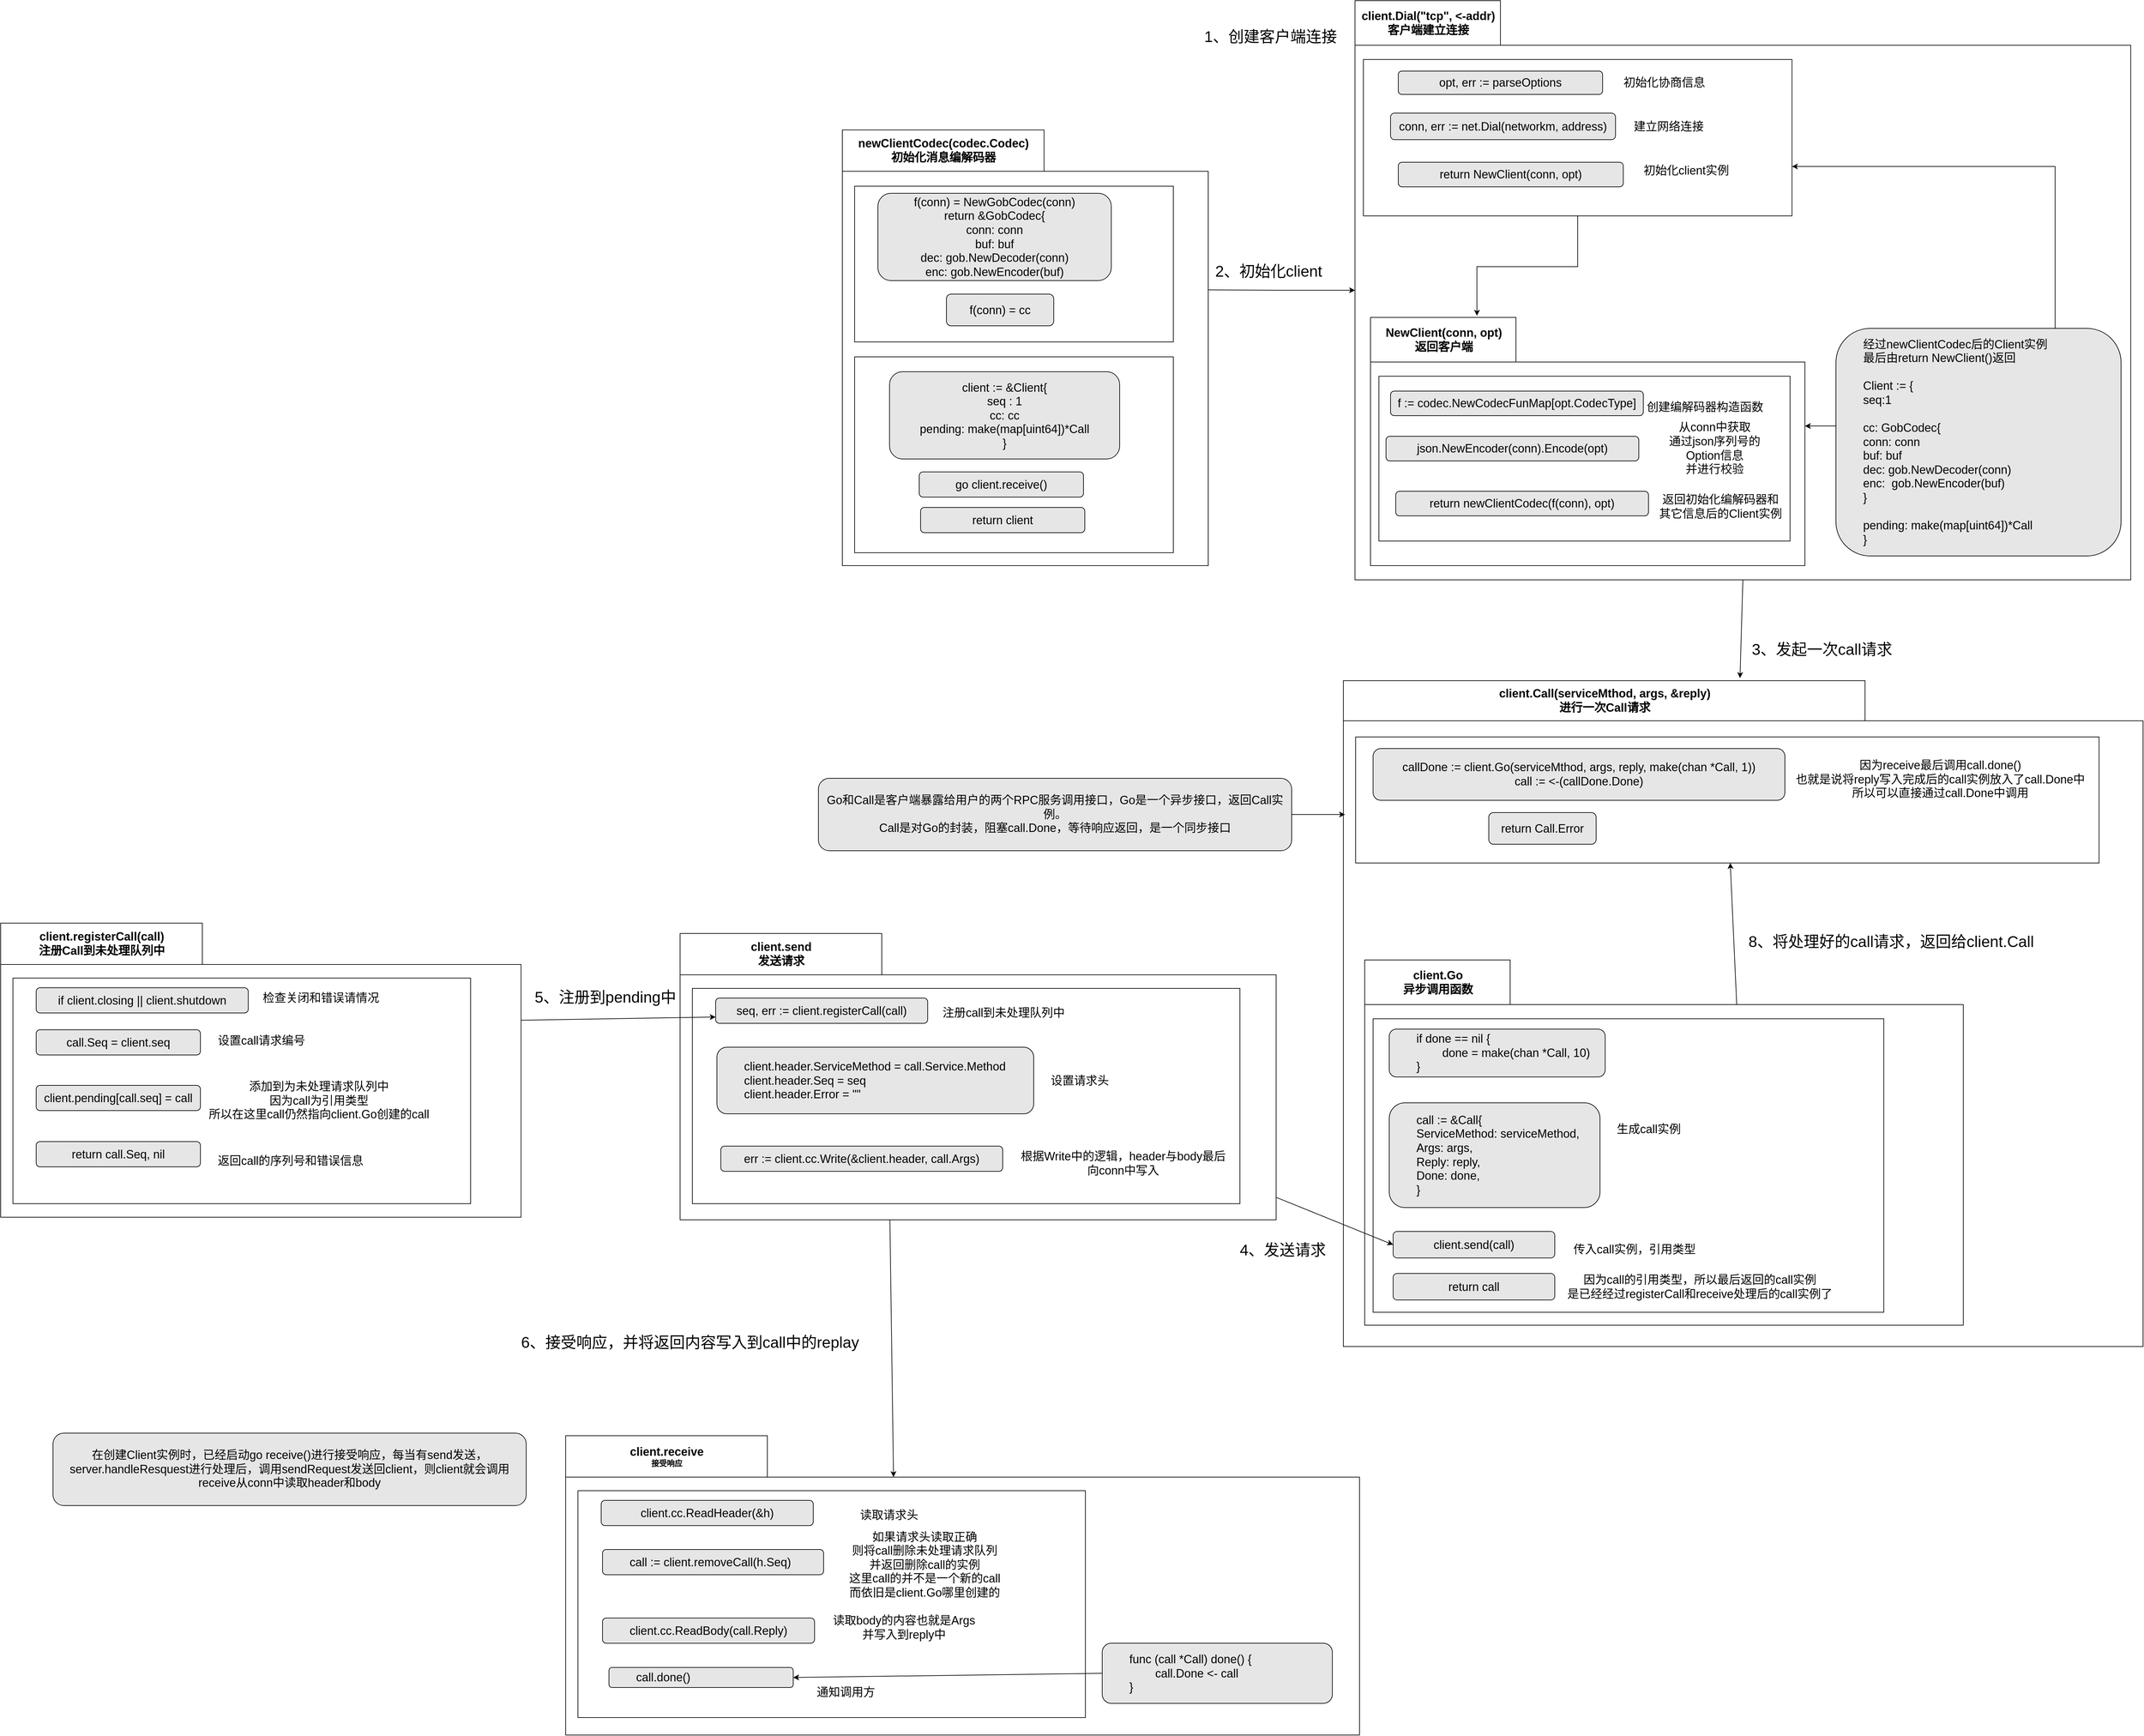 <mxfile version="18.0.4" type="device"><diagram id="Nl182oHf97EiaET7qgCz" name="第 1 页"><mxGraphModel dx="5358" dy="1573" grid="0" gridSize="10" guides="1" tooltips="1" connect="1" arrows="1" fold="1" page="1" pageScale="1" pageWidth="2336" pageHeight="1654" math="0" shadow="0"><root><mxCell id="0"/><mxCell id="1" parent="0"/><mxCell id="tK0006F2FM5KwlLDlSLb-46" style="edgeStyle=orthogonalEdgeStyle;rounded=0;orthogonalLoop=1;jettySize=auto;html=1;entryX=1;entryY=0.367;entryDx=0;entryDy=0;entryPerimeter=0;fontSize=18;startArrow=classic;startFill=1;endArrow=none;endFill=0;" parent="1" source="tK0006F2FM5KwlLDlSLb-3" target="tK0006F2FM5KwlLDlSLb-26" edge="1"><mxGeometry relative="1" as="geometry"/></mxCell><mxCell id="tK0006F2FM5KwlLDlSLb-3" value="&lt;font style=&quot;&quot;&gt;&lt;font style=&quot;font-size: 18px;&quot;&gt;client.Dial(&quot;tcp&quot;, &amp;lt;-addr)&lt;br&gt;客户端建立连接&lt;/font&gt;&lt;br&gt;&lt;/font&gt;" style="shape=folder;fontStyle=1;tabWidth=225;tabHeight=69;tabPosition=left;html=1;boundedLbl=1;labelInHeader=1;container=1;collapsible=0;recursiveResize=0;" parent="1" vertex="1"><mxGeometry x="315" y="147" width="1200" height="896" as="geometry"/></mxCell><mxCell id="tK0006F2FM5KwlLDlSLb-4" value="" style="html=1;" parent="tK0006F2FM5KwlLDlSLb-3" vertex="1"><mxGeometry width="663" height="242" relative="1" as="geometry"><mxPoint x="13" y="91" as="offset"/></mxGeometry></mxCell><mxCell id="tK0006F2FM5KwlLDlSLb-24" style="edgeStyle=orthogonalEdgeStyle;rounded=0;orthogonalLoop=1;jettySize=auto;html=1;fontSize=18;exitX=0.245;exitY=-0.007;exitDx=0;exitDy=0;exitPerimeter=0;entryX=0.5;entryY=1;entryDx=0;entryDy=0;startArrow=classic;startFill=1;endArrow=none;endFill=0;" parent="tK0006F2FM5KwlLDlSLb-3" source="tK0006F2FM5KwlLDlSLb-14" target="tK0006F2FM5KwlLDlSLb-4" edge="1"><mxGeometry relative="1" as="geometry"/></mxCell><mxCell id="tK0006F2FM5KwlLDlSLb-48" value="" style="edgeStyle=orthogonalEdgeStyle;rounded=0;orthogonalLoop=1;jettySize=auto;html=1;fontSize=18;startArrow=classic;startFill=1;endArrow=none;endFill=0;" parent="tK0006F2FM5KwlLDlSLb-3" source="tK0006F2FM5KwlLDlSLb-14" target="tK0006F2FM5KwlLDlSLb-47" edge="1"><mxGeometry relative="1" as="geometry"><Array as="points"><mxPoint x="715" y="658"/><mxPoint x="715" y="658"/></Array></mxGeometry></mxCell><mxCell id="tK0006F2FM5KwlLDlSLb-14" value="&lt;font style=&quot;&quot;&gt;&lt;font style=&quot;font-size: 18px;&quot;&gt;NewClient(conn, opt)&lt;br&gt;返回客户端&lt;/font&gt;&lt;br&gt;&lt;/font&gt;" style="shape=folder;fontStyle=1;tabWidth=225;tabHeight=69;tabPosition=left;html=1;boundedLbl=1;labelInHeader=1;container=1;collapsible=0;recursiveResize=0;" parent="tK0006F2FM5KwlLDlSLb-3" vertex="1"><mxGeometry x="24" y="490" width="672" height="384" as="geometry"/></mxCell><mxCell id="tK0006F2FM5KwlLDlSLb-15" value="" style="html=1;" parent="tK0006F2FM5KwlLDlSLb-14" vertex="1"><mxGeometry width="636" height="255" relative="1" as="geometry"><mxPoint x="13" y="91" as="offset"/></mxGeometry></mxCell><mxCell id="tK0006F2FM5KwlLDlSLb-42" value="&lt;span style=&quot;&quot;&gt;f := codec.NewCodecFunMap[opt.CodecType]&lt;/span&gt;" style="rounded=1;whiteSpace=wrap;html=1;fontSize=18;fillColor=#E6E6E6;" parent="tK0006F2FM5KwlLDlSLb-14" vertex="1"><mxGeometry x="31" y="114" width="391" height="38" as="geometry"/></mxCell><mxCell id="tK0006F2FM5KwlLDlSLb-43" value="&lt;span style=&quot;&quot;&gt;json.NewEncoder(conn).Encode(opt)&lt;/span&gt;" style="rounded=1;whiteSpace=wrap;html=1;fontSize=18;fillColor=#E6E6E6;" parent="tK0006F2FM5KwlLDlSLb-14" vertex="1"><mxGeometry x="24" y="184" width="391" height="38" as="geometry"/></mxCell><mxCell id="tK0006F2FM5KwlLDlSLb-44" value="&lt;span style=&quot;&quot;&gt;return newClientCodec(f(conn), opt)&lt;/span&gt;" style="rounded=1;whiteSpace=wrap;html=1;fontSize=18;fillColor=#E6E6E6;" parent="tK0006F2FM5KwlLDlSLb-14" vertex="1"><mxGeometry x="39" y="269" width="391" height="38" as="geometry"/></mxCell><mxCell id="tK0006F2FM5KwlLDlSLb-53" value="创建编解码器构造函数" style="text;html=1;align=center;verticalAlign=middle;resizable=0;points=[];autosize=1;strokeColor=none;fillColor=none;fontSize=18;" parent="tK0006F2FM5KwlLDlSLb-14" vertex="1"><mxGeometry x="422" y="126" width="190" height="26" as="geometry"/></mxCell><mxCell id="tK0006F2FM5KwlLDlSLb-55" value="从conn中获取&lt;br&gt;通过json序列号的&lt;br&gt;Option信息&lt;br&gt;并进行校验" style="text;html=1;align=center;verticalAlign=middle;resizable=0;points=[];autosize=1;strokeColor=none;fillColor=none;fontSize=18;" parent="tK0006F2FM5KwlLDlSLb-14" vertex="1"><mxGeometry x="456" y="157" width="151" height="92" as="geometry"/></mxCell><mxCell id="tK0006F2FM5KwlLDlSLb-56" value="返回初始化编解码器和&lt;br&gt;其它信息后的Client实例" style="text;html=1;align=center;verticalAlign=middle;resizable=0;points=[];autosize=1;strokeColor=none;fillColor=none;fontSize=18;" parent="tK0006F2FM5KwlLDlSLb-14" vertex="1"><mxGeometry x="441" y="269" width="200" height="48" as="geometry"/></mxCell><mxCell id="tK0006F2FM5KwlLDlSLb-39" value="&lt;span style=&quot;&quot;&gt;opt, err := parseOptions&lt;/span&gt;" style="rounded=1;whiteSpace=wrap;html=1;fontSize=18;fillColor=#E6E6E6;" parent="tK0006F2FM5KwlLDlSLb-3" vertex="1"><mxGeometry x="67" y="109" width="316" height="36" as="geometry"/></mxCell><mxCell id="tK0006F2FM5KwlLDlSLb-40" value="&lt;span style=&quot;&quot;&gt;conn, err := net.Dial(networkm, address)&lt;/span&gt;" style="rounded=1;whiteSpace=wrap;html=1;fontSize=18;fillColor=#E6E6E6;" parent="tK0006F2FM5KwlLDlSLb-3" vertex="1"><mxGeometry x="55" y="174" width="348" height="41" as="geometry"/></mxCell><mxCell id="tK0006F2FM5KwlLDlSLb-41" value="&lt;span style=&quot;&quot;&gt;return NewClient(conn, opt)&lt;/span&gt;" style="rounded=1;whiteSpace=wrap;html=1;fontSize=18;fillColor=#E6E6E6;" parent="tK0006F2FM5KwlLDlSLb-3" vertex="1"><mxGeometry x="67" y="250" width="348" height="38" as="geometry"/></mxCell><mxCell id="tK0006F2FM5KwlLDlSLb-49" style="edgeStyle=orthogonalEdgeStyle;rounded=0;orthogonalLoop=1;jettySize=auto;html=1;entryX=1;entryY=0.684;entryDx=0;entryDy=0;entryPerimeter=0;fontSize=18;startArrow=none;startFill=0;endArrow=classic;endFill=1;" parent="tK0006F2FM5KwlLDlSLb-3" source="tK0006F2FM5KwlLDlSLb-47" target="tK0006F2FM5KwlLDlSLb-4" edge="1"><mxGeometry relative="1" as="geometry"><Array as="points"><mxPoint x="1083" y="257"/></Array></mxGeometry></mxCell><mxCell id="tK0006F2FM5KwlLDlSLb-47" value="&lt;blockquote style=&quot;margin: 0 0 0 40px; border: none; padding: 0px;&quot;&gt;经过newClientCodec后的Client实例&lt;/blockquote&gt;&lt;blockquote style=&quot;margin: 0 0 0 40px; border: none; padding: 0px;&quot;&gt;最后由return NewClient()返回&lt;/blockquote&gt;&lt;blockquote style=&quot;margin: 0 0 0 40px; border: none; padding: 0px;&quot;&gt;&lt;br&gt;&lt;/blockquote&gt;&lt;blockquote style=&quot;margin: 0 0 0 40px; border: none; padding: 0px;&quot;&gt;Client := {&lt;br&gt;seq:1&lt;/blockquote&gt;&lt;blockquote style=&quot;margin: 0 0 0 40px; border: none; padding: 0px;&quot;&gt;&lt;br&gt;cc: GobCodec{&lt;br&gt;conn: conn&lt;br&gt;buf: buf&lt;br&gt;dec: gob.NewDecoder(conn)&lt;br&gt;enc:&amp;nbsp; gob.NewEncoder(buf)&lt;br&gt;}&lt;/blockquote&gt;&lt;blockquote style=&quot;margin: 0 0 0 40px; border: none; padding: 0px;&quot;&gt;&lt;br&gt;pending: make(map[uint64])*Call&lt;br&gt;}&lt;/blockquote&gt;" style="rounded=1;whiteSpace=wrap;html=1;fontSize=18;fillColor=#E6E6E6;align=left;" parent="tK0006F2FM5KwlLDlSLb-3" vertex="1"><mxGeometry x="744" y="507" width="441" height="352" as="geometry"/></mxCell><mxCell id="tK0006F2FM5KwlLDlSLb-50" value="初始化协商信息" style="text;html=1;align=center;verticalAlign=middle;resizable=0;points=[];autosize=1;strokeColor=none;fillColor=none;fontSize=18;" parent="tK0006F2FM5KwlLDlSLb-3" vertex="1"><mxGeometry x="410" y="114" width="136" height="26" as="geometry"/></mxCell><mxCell id="tK0006F2FM5KwlLDlSLb-51" value="建立网络连接" style="text;html=1;align=center;verticalAlign=middle;resizable=0;points=[];autosize=1;strokeColor=none;fillColor=none;fontSize=18;" parent="tK0006F2FM5KwlLDlSLb-3" vertex="1"><mxGeometry x="426" y="181.5" width="118" height="26" as="geometry"/></mxCell><mxCell id="tK0006F2FM5KwlLDlSLb-52" value="初始化client实例" style="text;html=1;align=center;verticalAlign=middle;resizable=0;points=[];autosize=1;strokeColor=none;fillColor=none;fontSize=18;" parent="tK0006F2FM5KwlLDlSLb-3" vertex="1"><mxGeometry x="441" y="250" width="142" height="26" as="geometry"/></mxCell><mxCell id="tK0006F2FM5KwlLDlSLb-26" value="&lt;font style=&quot;&quot;&gt;&lt;font style=&quot;font-size: 18px;&quot;&gt;newClientCodec(codec.Codec)&lt;br&gt;初始化消息编解码器&lt;/font&gt;&lt;br&gt;&lt;/font&gt;" style="shape=folder;fontStyle=1;tabWidth=312;tabHeight=64;tabPosition=left;html=1;boundedLbl=1;labelInHeader=1;container=1;collapsible=0;recursiveResize=0;" parent="1" vertex="1"><mxGeometry x="-478" y="347" width="566" height="674" as="geometry"/></mxCell><mxCell id="tK0006F2FM5KwlLDlSLb-27" value="" style="html=1;" parent="tK0006F2FM5KwlLDlSLb-26" vertex="1"><mxGeometry width="493" height="303" relative="1" as="geometry"><mxPoint x="19" y="351" as="offset"/></mxGeometry></mxCell><mxCell id="tK0006F2FM5KwlLDlSLb-32" value="client := &amp;amp;Client{&lt;br&gt;seq : 1&lt;br&gt;cc: cc&lt;br&gt;pending: make(map[uint64])*Call&lt;br&gt;}" style="rounded=1;whiteSpace=wrap;html=1;fontSize=18;fillColor=#E6E6E6;" parent="tK0006F2FM5KwlLDlSLb-26" vertex="1"><mxGeometry x="73" y="374" width="356" height="135" as="geometry"/></mxCell><mxCell id="tK0006F2FM5KwlLDlSLb-33" value="go client.receive()" style="rounded=1;whiteSpace=wrap;html=1;fontSize=18;fillColor=#E6E6E6;" parent="tK0006F2FM5KwlLDlSLb-26" vertex="1"><mxGeometry x="119" y="529" width="254" height="39" as="geometry"/></mxCell><mxCell id="tK0006F2FM5KwlLDlSLb-34" value="return client" style="rounded=1;whiteSpace=wrap;html=1;fontSize=18;fillColor=#E6E6E6;" parent="tK0006F2FM5KwlLDlSLb-26" vertex="1"><mxGeometry x="121" y="584" width="254" height="39" as="geometry"/></mxCell><mxCell id="tK0006F2FM5KwlLDlSLb-35" value="" style="html=1;" parent="tK0006F2FM5KwlLDlSLb-26" vertex="1"><mxGeometry x="19" y="87" width="493" height="241" as="geometry"/></mxCell><mxCell id="tK0006F2FM5KwlLDlSLb-36" value="f(conn) = NewGobCodec(conn)&lt;br&gt;return &amp;amp;GobCodec{&lt;br&gt;conn: conn&lt;br&gt;buf: buf&lt;br&gt;dec: gob.NewDecoder(conn)&lt;br&gt;enc: gob.NewEncoder(buf)" style="rounded=1;whiteSpace=wrap;html=1;fontSize=18;fillColor=#E6E6E6;" parent="tK0006F2FM5KwlLDlSLb-26" vertex="1"><mxGeometry x="55" y="98" width="361" height="135" as="geometry"/></mxCell><mxCell id="tK0006F2FM5KwlLDlSLb-38" value="f(conn) = cc" style="rounded=1;whiteSpace=wrap;html=1;fontSize=18;fillColor=#E6E6E6;" parent="tK0006F2FM5KwlLDlSLb-26" vertex="1"><mxGeometry x="161" y="254" width="166" height="49" as="geometry"/></mxCell><mxCell id="tK0006F2FM5KwlLDlSLb-57" value="&lt;font style=&quot;&quot;&gt;&lt;font style=&quot;font-size: 18px;&quot;&gt;client.Call(serviceMthod, args, &amp;amp;reply)&lt;br&gt;进行一次Call请求&lt;/font&gt;&lt;br&gt;&lt;/font&gt;" style="shape=folder;fontStyle=1;tabWidth=807;tabHeight=62;tabPosition=left;html=1;boundedLbl=1;labelInHeader=1;container=1;collapsible=0;recursiveResize=0;" parent="1" vertex="1"><mxGeometry x="297" y="1199" width="1237" height="1030" as="geometry"/></mxCell><mxCell id="tK0006F2FM5KwlLDlSLb-62" value="" style="html=1;" parent="tK0006F2FM5KwlLDlSLb-57" vertex="1"><mxGeometry x="19" y="87" width="1150" height="195" as="geometry"/></mxCell><mxCell id="tK0006F2FM5KwlLDlSLb-64" value="return Call.Error" style="rounded=1;whiteSpace=wrap;html=1;fontSize=18;fillColor=#E6E6E6;" parent="tK0006F2FM5KwlLDlSLb-57" vertex="1"><mxGeometry x="225" y="204" width="166" height="49" as="geometry"/></mxCell><mxCell id="tK0006F2FM5KwlLDlSLb-65" value="callDone := client.Go(serviceMthod, args, reply, make(chan *Call, 1))&lt;br&gt;call := &amp;lt;-(callDone.Done)" style="rounded=1;whiteSpace=wrap;html=1;fontSize=18;fillColor=#E6E6E6;" parent="tK0006F2FM5KwlLDlSLb-57" vertex="1"><mxGeometry x="46" y="105" width="637" height="80" as="geometry"/></mxCell><mxCell id="tK0006F2FM5KwlLDlSLb-66" value="&lt;font style=&quot;&quot;&gt;&lt;font style=&quot;font-size: 18px;&quot;&gt;client.Go&lt;br&gt;异步调用函数&lt;/font&gt;&lt;br&gt;&lt;/font&gt;" style="shape=folder;fontStyle=1;tabWidth=225;tabHeight=69;tabPosition=left;html=1;boundedLbl=1;labelInHeader=1;container=1;collapsible=0;recursiveResize=0;" parent="tK0006F2FM5KwlLDlSLb-57" vertex="1"><mxGeometry x="33" y="432" width="926" height="565" as="geometry"/></mxCell><mxCell id="tK0006F2FM5KwlLDlSLb-67" value="" style="html=1;" parent="tK0006F2FM5KwlLDlSLb-66" vertex="1"><mxGeometry width="790" height="454" relative="1" as="geometry"><mxPoint x="13" y="91" as="offset"/></mxGeometry></mxCell><mxCell id="tK0006F2FM5KwlLDlSLb-68" value="client.send(call)" style="rounded=1;whiteSpace=wrap;html=1;fontSize=18;fillColor=#E6E6E6;" parent="tK0006F2FM5KwlLDlSLb-66" vertex="1"><mxGeometry x="44" y="420" width="250" height="41" as="geometry"/></mxCell><mxCell id="tK0006F2FM5KwlLDlSLb-69" value="&lt;blockquote style=&quot;margin: 0 0 0 40px; border: none; padding: 0px;&quot;&gt;call := &amp;amp;Call{&lt;br&gt;ServiceMethod: serviceMethod,&lt;br&gt;Args: args,&lt;br&gt;Reply: reply,&lt;br&gt;Done: done,&lt;/blockquote&gt;&lt;blockquote style=&quot;margin: 0 0 0 40px; border: none; padding: 0px;&quot;&gt;}&lt;/blockquote&gt;" style="rounded=1;whiteSpace=wrap;html=1;fontSize=18;fillColor=#E6E6E6;align=left;" parent="tK0006F2FM5KwlLDlSLb-66" vertex="1"><mxGeometry x="38" y="221" width="326" height="162" as="geometry"/></mxCell><mxCell id="tK0006F2FM5KwlLDlSLb-77" value="&lt;blockquote style=&quot;margin: 0 0 0 40px; border: none; padding: 0px;&quot;&gt;if done == nil {&lt;/blockquote&gt;&lt;blockquote style=&quot;margin: 0 0 0 40px; border: none; padding: 0px;&quot;&gt;&lt;span style=&quot;white-space: pre;&quot;&gt;&#9;&lt;/span&gt;done = make(chan *Call, 10)&lt;br&gt;&lt;/blockquote&gt;&lt;blockquote style=&quot;margin: 0 0 0 40px; border: none; padding: 0px;&quot;&gt;}&lt;/blockquote&gt;" style="rounded=1;whiteSpace=wrap;html=1;fontSize=18;fillColor=#E6E6E6;align=left;" parent="tK0006F2FM5KwlLDlSLb-66" vertex="1"><mxGeometry x="38" y="107" width="334" height="74" as="geometry"/></mxCell><mxCell id="tK0006F2FM5KwlLDlSLb-95" value="return call" style="rounded=1;whiteSpace=wrap;html=1;fontSize=18;fillColor=#E6E6E6;" parent="tK0006F2FM5KwlLDlSLb-66" vertex="1"><mxGeometry x="44" y="485" width="250" height="41" as="geometry"/></mxCell><mxCell id="tK0006F2FM5KwlLDlSLb-137" value="生成call实例" style="text;html=1;align=center;verticalAlign=middle;resizable=0;points=[];autosize=1;strokeColor=none;fillColor=none;fontSize=18;" parent="tK0006F2FM5KwlLDlSLb-66" vertex="1"><mxGeometry x="384" y="249" width="109" height="26" as="geometry"/></mxCell><mxCell id="tK0006F2FM5KwlLDlSLb-138" value="传入call实例，引用类型" style="text;html=1;align=center;verticalAlign=middle;resizable=0;points=[];autosize=1;strokeColor=none;fillColor=none;fontSize=18;" parent="tK0006F2FM5KwlLDlSLb-66" vertex="1"><mxGeometry x="317" y="435" width="199" height="26" as="geometry"/></mxCell><mxCell id="tK0006F2FM5KwlLDlSLb-143" value="因为call的引用类型，所以最后返回的call实例&lt;br&gt;是已经经过registerCall和receive处理后的call实例了" style="text;html=1;align=center;verticalAlign=middle;resizable=0;points=[];autosize=1;strokeColor=none;fillColor=none;fontSize=18;" parent="tK0006F2FM5KwlLDlSLb-66" vertex="1"><mxGeometry x="308" y="481.5" width="420" height="48" as="geometry"/></mxCell><mxCell id="tK0006F2FM5KwlLDlSLb-141" value="因为receive最后调用call.done()&lt;br&gt;也就是说将reply写入完成后的call实例放入了call.Done中&lt;br&gt;所以可以直接通过call.Done中调用" style="text;html=1;align=center;verticalAlign=middle;resizable=0;points=[];autosize=1;strokeColor=none;fillColor=none;fontSize=18;" parent="tK0006F2FM5KwlLDlSLb-57" vertex="1"><mxGeometry x="694" y="118" width="457" height="70" as="geometry"/></mxCell><mxCell id="tK0006F2FM5KwlLDlSLb-152" value="" style="endArrow=classic;html=1;rounded=0;fontSize=18;exitX=0;exitY=0;exitDx=575.5;exitDy=69;exitPerimeter=0;" parent="tK0006F2FM5KwlLDlSLb-57" source="tK0006F2FM5KwlLDlSLb-66" target="tK0006F2FM5KwlLDlSLb-62" edge="1"><mxGeometry width="50" height="50" relative="1" as="geometry"><mxPoint x="166" y="400" as="sourcePoint"/><mxPoint x="216" y="350" as="targetPoint"/></mxGeometry></mxCell><mxCell id="tK0006F2FM5KwlLDlSLb-153" value="&lt;font style=&quot;font-size: 24px;&quot;&gt;8、将处理好的call请求，返回给client.Call&lt;/font&gt;" style="text;html=1;align=center;verticalAlign=middle;resizable=0;points=[];autosize=1;strokeColor=none;fillColor=none;fontSize=18;" parent="tK0006F2FM5KwlLDlSLb-57" vertex="1"><mxGeometry x="621" y="390" width="451" height="28" as="geometry"/></mxCell><mxCell id="tK0006F2FM5KwlLDlSLb-76" style="edgeStyle=orthogonalEdgeStyle;rounded=0;orthogonalLoop=1;jettySize=auto;html=1;fontSize=18;startArrow=none;startFill=0;endArrow=classic;endFill=1;" parent="1" source="tK0006F2FM5KwlLDlSLb-74" edge="1"><mxGeometry relative="1" as="geometry"><mxPoint x="299.571" y="1406.0" as="targetPoint"/></mxGeometry></mxCell><mxCell id="tK0006F2FM5KwlLDlSLb-74" value="Go和Call是客户端暴露给用户的两个RPC服务调用接口，Go是一个异步接口，返回Call实例。&lt;br&gt;Call是对Go的封装，阻塞call.Done，等待响应返回，是一个同步接口" style="rounded=1;whiteSpace=wrap;html=1;fontSize=18;fillColor=#E6E6E6;" parent="1" vertex="1"><mxGeometry x="-515" y="1350" width="732" height="112" as="geometry"/></mxCell><mxCell id="tK0006F2FM5KwlLDlSLb-78" value="&lt;font style=&quot;&quot;&gt;&lt;font style=&quot;font-size: 18px;&quot;&gt;client.send&lt;br&gt;发送请求&lt;/font&gt;&lt;br&gt;&lt;/font&gt;" style="shape=folder;fontStyle=1;tabWidth=312;tabHeight=64;tabPosition=left;html=1;boundedLbl=1;labelInHeader=1;container=1;collapsible=0;recursiveResize=0;" parent="1" vertex="1"><mxGeometry x="-729" y="1590" width="922" height="443" as="geometry"/></mxCell><mxCell id="tK0006F2FM5KwlLDlSLb-79" value="" style="html=1;" parent="tK0006F2FM5KwlLDlSLb-78" vertex="1"><mxGeometry width="847" height="333" relative="1" as="geometry"><mxPoint x="19" y="85" as="offset"/></mxGeometry></mxCell><mxCell id="tK0006F2FM5KwlLDlSLb-80" value="&lt;blockquote style=&quot;margin: 0 0 0 40px; border: none; padding: 0px;&quot;&gt;client.header.ServiceMethod = call.Service.Method&lt;br&gt;client.header.Seq = seq&lt;br&gt;client.header.Error = &quot;&quot;&lt;/blockquote&gt;" style="rounded=1;whiteSpace=wrap;html=1;fontSize=18;fillColor=#E6E6E6;align=left;" parent="tK0006F2FM5KwlLDlSLb-78" vertex="1"><mxGeometry x="57" y="176" width="490" height="103" as="geometry"/></mxCell><mxCell id="tK0006F2FM5KwlLDlSLb-81" value="err := client.cc.Write(&amp;amp;client.header, call.Args)" style="rounded=1;whiteSpace=wrap;html=1;fontSize=18;fillColor=#E6E6E6;" parent="tK0006F2FM5KwlLDlSLb-78" vertex="1"><mxGeometry x="63" y="329" width="436" height="39" as="geometry"/></mxCell><mxCell id="tK0006F2FM5KwlLDlSLb-86" value="seq, err := client.registerCall(call)" style="rounded=1;whiteSpace=wrap;html=1;fontSize=18;fillColor=#E6E6E6;" parent="tK0006F2FM5KwlLDlSLb-78" vertex="1"><mxGeometry x="55" y="100" width="328" height="39" as="geometry"/></mxCell><mxCell id="tK0006F2FM5KwlLDlSLb-101" value="注册call到未处理队列中" style="text;html=1;align=center;verticalAlign=middle;resizable=0;points=[];autosize=1;strokeColor=none;fillColor=none;fontSize=18;" parent="tK0006F2FM5KwlLDlSLb-78" vertex="1"><mxGeometry x="400" y="110" width="199" height="26" as="geometry"/></mxCell><mxCell id="tK0006F2FM5KwlLDlSLb-102" value="设置请求头" style="text;html=1;align=center;verticalAlign=middle;resizable=0;points=[];autosize=1;strokeColor=none;fillColor=none;fontSize=18;" parent="tK0006F2FM5KwlLDlSLb-78" vertex="1"><mxGeometry x="568" y="214.5" width="100" height="26" as="geometry"/></mxCell><mxCell id="tK0006F2FM5KwlLDlSLb-103" value="根据Write中的逻辑，header与body最后&lt;br&gt;向conn中写入" style="text;html=1;align=center;verticalAlign=middle;resizable=0;points=[];autosize=1;strokeColor=none;fillColor=none;fontSize=18;" parent="tK0006F2FM5KwlLDlSLb-78" vertex="1"><mxGeometry x="521" y="332" width="327" height="48" as="geometry"/></mxCell><mxCell id="tK0006F2FM5KwlLDlSLb-87" value="&lt;font style=&quot;&quot;&gt;&lt;font style=&quot;font-size: 18px;&quot;&gt;client.registerCall(call)&lt;br&gt;注册Call到未处理队列中&lt;/font&gt;&lt;br&gt;&lt;/font&gt;" style="shape=folder;fontStyle=1;tabWidth=312;tabHeight=64;tabPosition=left;html=1;boundedLbl=1;labelInHeader=1;container=1;collapsible=0;recursiveResize=0;" parent="1" vertex="1"><mxGeometry x="-1780" y="1574" width="805" height="455" as="geometry"/></mxCell><mxCell id="tK0006F2FM5KwlLDlSLb-88" value="" style="html=1;" parent="tK0006F2FM5KwlLDlSLb-87" vertex="1"><mxGeometry width="708" height="349" relative="1" as="geometry"><mxPoint x="19" y="85" as="offset"/></mxGeometry></mxCell><mxCell id="tK0006F2FM5KwlLDlSLb-90" value="client.pending[call.seq] = call" style="rounded=1;whiteSpace=wrap;html=1;fontSize=18;fillColor=#E6E6E6;" parent="tK0006F2FM5KwlLDlSLb-87" vertex="1"><mxGeometry x="55" y="251" width="254" height="39" as="geometry"/></mxCell><mxCell id="tK0006F2FM5KwlLDlSLb-92" value="if client.closing || client.shutdown" style="rounded=1;whiteSpace=wrap;html=1;fontSize=18;fillColor=#E6E6E6;" parent="tK0006F2FM5KwlLDlSLb-87" vertex="1"><mxGeometry x="55" y="100" width="328" height="39" as="geometry"/></mxCell><mxCell id="tK0006F2FM5KwlLDlSLb-93" value="call.Seq = client.seq" style="rounded=1;whiteSpace=wrap;html=1;fontSize=18;fillColor=#E6E6E6;" parent="tK0006F2FM5KwlLDlSLb-87" vertex="1"><mxGeometry x="55" y="165" width="254" height="39" as="geometry"/></mxCell><mxCell id="tK0006F2FM5KwlLDlSLb-94" value="return call.Seq, nil" style="rounded=1;whiteSpace=wrap;html=1;fontSize=18;fillColor=#E6E6E6;" parent="tK0006F2FM5KwlLDlSLb-87" vertex="1"><mxGeometry x="55" y="338" width="254" height="39" as="geometry"/></mxCell><mxCell id="tK0006F2FM5KwlLDlSLb-96" value="检查关闭和错误请情况" style="text;html=1;align=center;verticalAlign=middle;resizable=0;points=[];autosize=1;strokeColor=none;fillColor=none;fontSize=18;" parent="tK0006F2FM5KwlLDlSLb-87" vertex="1"><mxGeometry x="400" y="103" width="190" height="26" as="geometry"/></mxCell><mxCell id="tK0006F2FM5KwlLDlSLb-97" value="设置call请求编号" style="text;html=1;align=center;verticalAlign=middle;resizable=0;points=[];autosize=1;strokeColor=none;fillColor=none;fontSize=18;" parent="tK0006F2FM5KwlLDlSLb-87" vertex="1"><mxGeometry x="330" y="169" width="145" height="26" as="geometry"/></mxCell><mxCell id="tK0006F2FM5KwlLDlSLb-98" value="添加到为未处理请求队列中&lt;br&gt;因为call为引用类型&lt;br&gt;所以在这里call仍然指向client.Go创建的call" style="text;html=1;align=center;verticalAlign=middle;resizable=0;points=[];autosize=1;strokeColor=none;fillColor=none;fontSize=18;" parent="tK0006F2FM5KwlLDlSLb-87" vertex="1"><mxGeometry x="316" y="240" width="351" height="70" as="geometry"/></mxCell><mxCell id="tK0006F2FM5KwlLDlSLb-100" value="返回call的序列号和错误信息" style="text;html=1;align=center;verticalAlign=middle;resizable=0;points=[];autosize=1;strokeColor=none;fillColor=none;fontSize=18;" parent="tK0006F2FM5KwlLDlSLb-87" vertex="1"><mxGeometry x="330" y="355" width="235" height="26" as="geometry"/></mxCell><mxCell id="tK0006F2FM5KwlLDlSLb-104" value="" style="endArrow=classic;html=1;rounded=0;fontSize=18;exitX=0;exitY=0;exitDx=805;exitDy=150.25;exitPerimeter=0;entryX=0;entryY=0.75;entryDx=0;entryDy=0;" parent="1" source="tK0006F2FM5KwlLDlSLb-87" target="tK0006F2FM5KwlLDlSLb-86" edge="1"><mxGeometry width="50" height="50" relative="1" as="geometry"><mxPoint x="21" y="2162" as="sourcePoint"/><mxPoint x="71" y="2112" as="targetPoint"/></mxGeometry></mxCell><mxCell id="tK0006F2FM5KwlLDlSLb-109" value="&lt;font style=&quot;&quot;&gt;&lt;font style=&quot;font-size: 18px;&quot;&gt;client.receive&lt;br&gt;&lt;/font&gt;接受响应&lt;br&gt;&lt;/font&gt;" style="shape=folder;fontStyle=1;tabWidth=312;tabHeight=64;tabPosition=left;html=1;boundedLbl=1;labelInHeader=1;container=1;collapsible=0;recursiveResize=0;" parent="1" vertex="1"><mxGeometry x="-906" y="2367" width="1228" height="463" as="geometry"/></mxCell><mxCell id="tK0006F2FM5KwlLDlSLb-110" value="" style="html=1;" parent="tK0006F2FM5KwlLDlSLb-109" vertex="1"><mxGeometry width="785" height="351" relative="1" as="geometry"><mxPoint x="19" y="85" as="offset"/></mxGeometry></mxCell><mxCell id="tK0006F2FM5KwlLDlSLb-111" value="&lt;blockquote style=&quot;margin: 0 0 0 40px; border: none; padding: 0px;&quot;&gt;call := client.removeCall(h.Seq)&lt;/blockquote&gt;" style="rounded=1;whiteSpace=wrap;html=1;fontSize=18;fillColor=#E6E6E6;align=left;" parent="tK0006F2FM5KwlLDlSLb-109" vertex="1"><mxGeometry x="57" y="176" width="342" height="39" as="geometry"/></mxCell><mxCell id="tK0006F2FM5KwlLDlSLb-112" value="client.cc.ReadBody(call.Reply)" style="rounded=1;whiteSpace=wrap;html=1;fontSize=18;fillColor=#E6E6E6;" parent="tK0006F2FM5KwlLDlSLb-109" vertex="1"><mxGeometry x="57" y="282" width="328" height="39" as="geometry"/></mxCell><mxCell id="tK0006F2FM5KwlLDlSLb-113" value="&lt;blockquote style=&quot;margin: 0 0 0 40px; border: none; padding: 0px;&quot;&gt;call.done()&lt;/blockquote&gt;" style="rounded=1;whiteSpace=wrap;html=1;fontSize=18;fillColor=#E6E6E6;align=left;" parent="tK0006F2FM5KwlLDlSLb-109" vertex="1"><mxGeometry x="67" y="358.5" width="285" height="31" as="geometry"/></mxCell><mxCell id="tK0006F2FM5KwlLDlSLb-114" value="client.cc.ReadHeader(&amp;amp;h)" style="rounded=1;whiteSpace=wrap;html=1;fontSize=18;fillColor=#E6E6E6;" parent="tK0006F2FM5KwlLDlSLb-109" vertex="1"><mxGeometry x="55" y="100" width="328" height="39" as="geometry"/></mxCell><mxCell id="tK0006F2FM5KwlLDlSLb-115" value="读取请求头" style="text;html=1;align=center;verticalAlign=middle;resizable=0;points=[];autosize=1;strokeColor=none;fillColor=none;fontSize=18;" parent="tK0006F2FM5KwlLDlSLb-109" vertex="1"><mxGeometry x="450" y="110" width="100" height="26" as="geometry"/></mxCell><mxCell id="tK0006F2FM5KwlLDlSLb-116" value="如果请求头读取正确&lt;br&gt;则将call删除未处理请求队列&lt;br&gt;并返回删除call的实例&lt;br&gt;这里call的并不是一个新的call&lt;br&gt;而依旧是client.Go哪里创建的" style="text;html=1;align=center;verticalAlign=middle;resizable=0;points=[];autosize=1;strokeColor=none;fillColor=none;fontSize=18;" parent="tK0006F2FM5KwlLDlSLb-109" vertex="1"><mxGeometry x="433" y="143" width="244" height="114" as="geometry"/></mxCell><mxCell id="tK0006F2FM5KwlLDlSLb-117" value="读取body的内容也就是Args&lt;br&gt;并写入到reply中" style="text;html=1;align=center;verticalAlign=middle;resizable=0;points=[];autosize=1;strokeColor=none;fillColor=none;fontSize=18;" parent="tK0006F2FM5KwlLDlSLb-109" vertex="1"><mxGeometry x="408" y="273" width="230" height="48" as="geometry"/></mxCell><mxCell id="tK0006F2FM5KwlLDlSLb-118" value="通知调用方" style="text;html=1;align=center;verticalAlign=middle;resizable=0;points=[];autosize=1;strokeColor=none;fillColor=none;fontSize=18;" parent="tK0006F2FM5KwlLDlSLb-109" vertex="1"><mxGeometry x="383" y="384" width="100" height="26" as="geometry"/></mxCell><mxCell id="tK0006F2FM5KwlLDlSLb-133" value="&lt;blockquote style=&quot;margin: 0 0 0 40px; border: none; padding: 0px;&quot;&gt;func (call *Call) done() {&lt;/blockquote&gt;&lt;blockquote style=&quot;margin: 0 0 0 40px; border: none; padding: 0px;&quot;&gt;&lt;span style=&quot;white-space: pre;&quot;&gt;&#9;&lt;/span&gt;call.Done &amp;lt;- call&lt;br&gt;&lt;/blockquote&gt;&lt;blockquote style=&quot;margin: 0 0 0 40px; border: none; padding: 0px;&quot;&gt;}&lt;/blockquote&gt;" style="rounded=1;whiteSpace=wrap;html=1;fontSize=18;fillColor=#E6E6E6;align=left;" parent="tK0006F2FM5KwlLDlSLb-109" vertex="1"><mxGeometry x="830" y="321" width="356" height="93" as="geometry"/></mxCell><mxCell id="tK0006F2FM5KwlLDlSLb-134" value="" style="endArrow=classic;html=1;rounded=0;fontSize=18;entryX=1;entryY=0.5;entryDx=0;entryDy=0;exitX=0;exitY=0.5;exitDx=0;exitDy=0;" parent="tK0006F2FM5KwlLDlSLb-109" source="tK0006F2FM5KwlLDlSLb-133" target="tK0006F2FM5KwlLDlSLb-113" edge="1"><mxGeometry width="50" height="50" relative="1" as="geometry"><mxPoint x="738" y="367" as="sourcePoint"/><mxPoint x="788" y="317" as="targetPoint"/></mxGeometry></mxCell><mxCell id="tK0006F2FM5KwlLDlSLb-122" value="" style="endArrow=classic;html=1;rounded=0;fontSize=18;entryX=0;entryY=0.5;entryDx=0;entryDy=0;" parent="1" source="tK0006F2FM5KwlLDlSLb-78" target="tK0006F2FM5KwlLDlSLb-68" edge="1"><mxGeometry width="50" height="50" relative="1" as="geometry"><mxPoint x="261" y="2172" as="sourcePoint"/><mxPoint x="311" y="2122" as="targetPoint"/></mxGeometry></mxCell><mxCell id="tK0006F2FM5KwlLDlSLb-125" value="&lt;font style=&quot;font-size: 24px;&quot;&gt;2、初始化client&lt;/font&gt;" style="text;html=1;align=center;verticalAlign=middle;resizable=0;points=[];autosize=1;strokeColor=none;fillColor=none;fontSize=18;" parent="1" vertex="1"><mxGeometry x="93" y="552" width="175" height="28" as="geometry"/></mxCell><mxCell id="tK0006F2FM5KwlLDlSLb-126" value="&lt;font style=&quot;font-size: 24px;&quot;&gt;3、发起一次call请求&lt;/font&gt;" style="text;html=1;align=center;verticalAlign=middle;resizable=0;points=[];autosize=1;strokeColor=none;fillColor=none;fontSize=18;" parent="1" vertex="1"><mxGeometry x="923" y="1137" width="227" height="28" as="geometry"/></mxCell><mxCell id="tK0006F2FM5KwlLDlSLb-128" value="&lt;font style=&quot;font-size: 24px;&quot;&gt;5、注册到pending中&lt;/font&gt;" style="text;html=1;align=center;verticalAlign=middle;resizable=0;points=[];autosize=1;strokeColor=none;fillColor=none;fontSize=18;" parent="1" vertex="1"><mxGeometry x="-960" y="1675" width="229" height="28" as="geometry"/></mxCell><mxCell id="tK0006F2FM5KwlLDlSLb-130" value="在创建Client实例时，已经启动go receive()进行接受响应，每当有send发送，server.handleResquest进行处理后，调用sendRequest发送回client，则client就会调用&lt;br&gt;receive从conn中读取header和body" style="rounded=1;whiteSpace=wrap;html=1;fontSize=18;fillColor=#E6E6E6;" parent="1" vertex="1"><mxGeometry x="-1699" y="2363" width="732" height="112" as="geometry"/></mxCell><mxCell id="tK0006F2FM5KwlLDlSLb-144" value="" style="endArrow=classic;html=1;rounded=0;fontSize=18;exitX=0.352;exitY=0.999;exitDx=0;exitDy=0;exitPerimeter=0;entryX=0.413;entryY=0.138;entryDx=0;entryDy=0;entryPerimeter=0;" parent="1" source="tK0006F2FM5KwlLDlSLb-78" target="tK0006F2FM5KwlLDlSLb-109" edge="1"><mxGeometry width="50" height="50" relative="1" as="geometry"><mxPoint x="-416" y="2226" as="sourcePoint"/><mxPoint x="-366" y="2176" as="targetPoint"/></mxGeometry></mxCell><mxCell id="tK0006F2FM5KwlLDlSLb-124" value="&lt;font style=&quot;font-size: 24px;&quot;&gt;1、创建客户端连接&lt;/font&gt;" style="text;html=1;align=center;verticalAlign=middle;resizable=0;points=[];autosize=1;strokeColor=none;fillColor=none;fontSize=18;" parent="1" vertex="1"><mxGeometry x="76" y="189" width="215" height="28" as="geometry"/></mxCell><mxCell id="tK0006F2FM5KwlLDlSLb-155" value="" style="endArrow=classic;html=1;rounded=0;fontSize=18;entryX=0.496;entryY=-0.004;entryDx=0;entryDy=0;entryPerimeter=0;exitX=0.5;exitY=1;exitDx=0;exitDy=0;exitPerimeter=0;" parent="1" source="tK0006F2FM5KwlLDlSLb-3" target="tK0006F2FM5KwlLDlSLb-57" edge="1"><mxGeometry width="50" height="50" relative="1" as="geometry"><mxPoint x="232" y="1244" as="sourcePoint"/><mxPoint x="272" y="1190" as="targetPoint"/></mxGeometry></mxCell><mxCell id="tK0006F2FM5KwlLDlSLb-157" value="&lt;font style=&quot;font-size: 24px;&quot;&gt;4、发送请求&lt;/font&gt;" style="text;html=1;align=center;verticalAlign=middle;resizable=0;points=[];autosize=1;strokeColor=none;fillColor=none;fontSize=18;" parent="1" vertex="1"><mxGeometry x="131" y="2066" width="143" height="28" as="geometry"/></mxCell><mxCell id="tK0006F2FM5KwlLDlSLb-159" value="&lt;font style=&quot;font-size: 24px;&quot;&gt;6、接受响应，并将返回内容写入到call中的replay&lt;/font&gt;" style="text;html=1;align=center;verticalAlign=middle;resizable=0;points=[];autosize=1;strokeColor=none;fillColor=none;fontSize=18;" parent="1" vertex="1"><mxGeometry x="-981" y="2209" width="533" height="28" as="geometry"/></mxCell></root></mxGraphModel></diagram></mxfile>